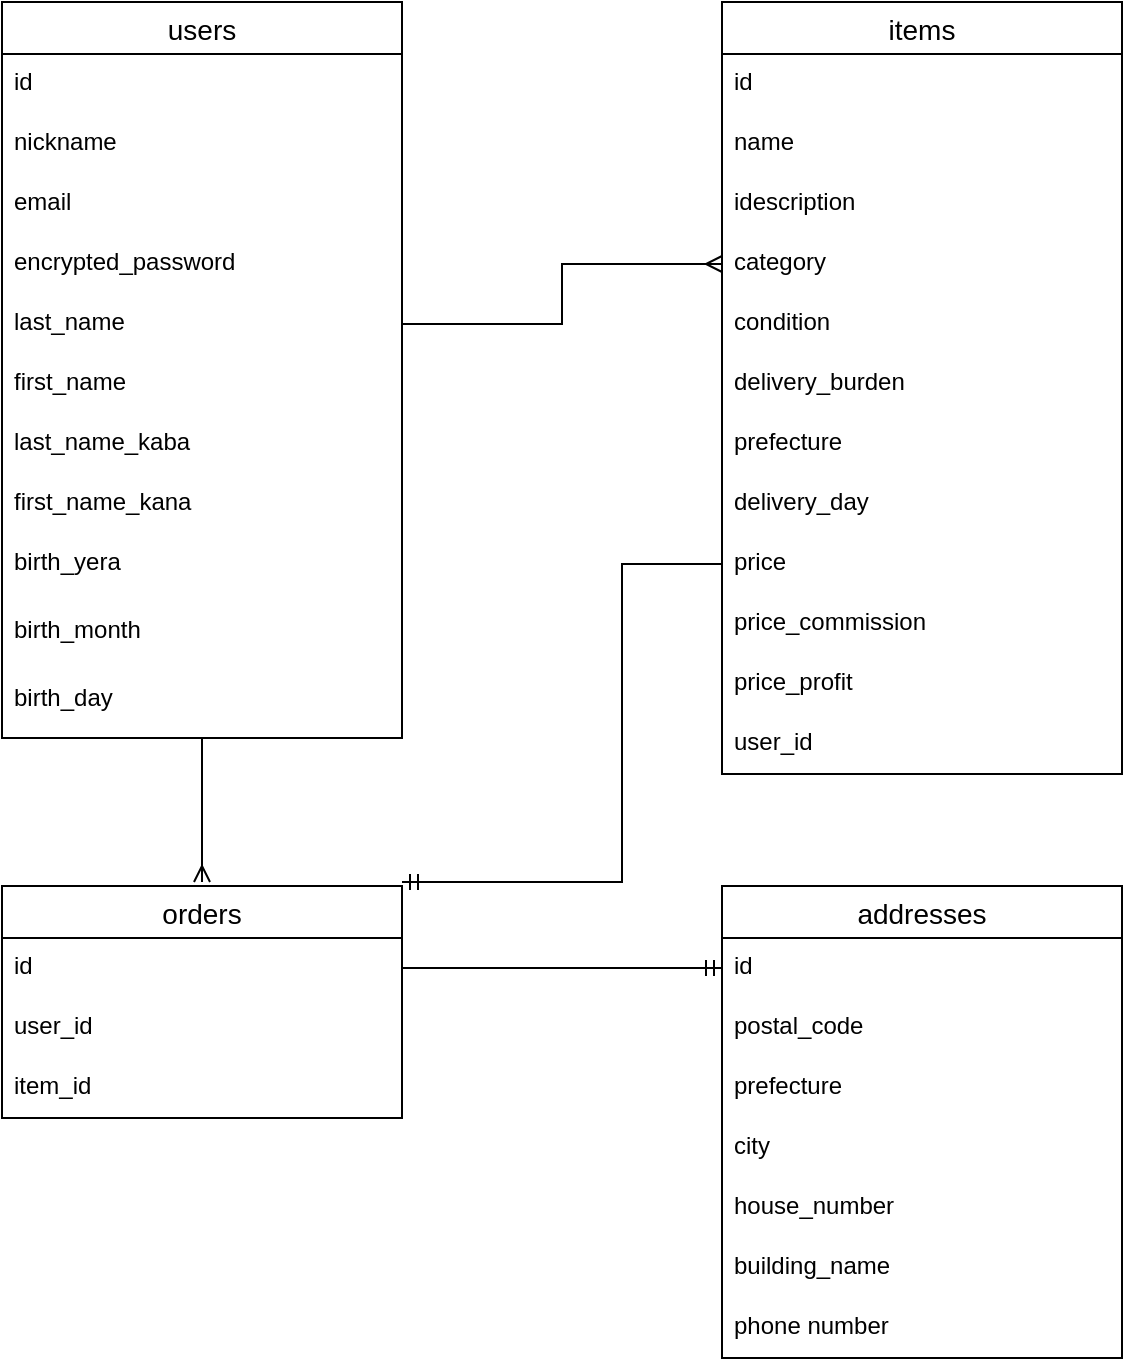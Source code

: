 <mxfile>
    <diagram id="GLSWFOyYnCAUCxOnwlXI" name="ページ1">
        <mxGraphModel dx="494" dy="556" grid="1" gridSize="10" guides="1" tooltips="1" connect="1" arrows="1" fold="1" page="1" pageScale="1" pageWidth="827" pageHeight="1169" math="0" shadow="0">
            <root>
                <mxCell id="0"/>
                <mxCell id="1" parent="0"/>
                <mxCell id="156" style="edgeStyle=orthogonalEdgeStyle;rounded=0;orthogonalLoop=1;jettySize=auto;html=1;endArrow=ERmany;endFill=0;" parent="1" source="63" edge="1">
                    <mxGeometry relative="1" as="geometry">
                        <mxPoint x="180" y="480" as="targetPoint"/>
                    </mxGeometry>
                </mxCell>
                <mxCell id="63" value="users" style="swimlane;fontStyle=0;childLayout=stackLayout;horizontal=1;startSize=26;horizontalStack=0;resizeParent=1;resizeParentMax=0;resizeLast=0;collapsible=1;marginBottom=0;align=center;fontSize=14;" parent="1" vertex="1">
                    <mxGeometry x="80" y="40" width="200" height="368" as="geometry">
                        <mxRectangle x="80" y="40" width="70" height="26" as="alternateBounds"/>
                    </mxGeometry>
                </mxCell>
                <mxCell id="157" value="id" style="text;strokeColor=none;fillColor=none;spacingLeft=4;spacingRight=4;overflow=hidden;rotatable=0;points=[[0,0.5],[1,0.5]];portConstraint=eastwest;fontSize=12;" parent="63" vertex="1">
                    <mxGeometry y="26" width="200" height="30" as="geometry"/>
                </mxCell>
                <mxCell id="116" value="nickname" style="text;strokeColor=none;fillColor=none;spacingLeft=4;spacingRight=4;overflow=hidden;rotatable=0;points=[[0,0.5],[1,0.5]];portConstraint=eastwest;fontSize=12;" parent="63" vertex="1">
                    <mxGeometry y="56" width="200" height="30" as="geometry"/>
                </mxCell>
                <mxCell id="64" value="email" style="text;strokeColor=none;fillColor=none;spacingLeft=4;spacingRight=4;overflow=hidden;rotatable=0;points=[[0,0.5],[1,0.5]];portConstraint=eastwest;fontSize=12;" parent="63" vertex="1">
                    <mxGeometry y="86" width="200" height="30" as="geometry"/>
                </mxCell>
                <mxCell id="123" value="encrypted_password" style="text;strokeColor=none;fillColor=none;spacingLeft=4;spacingRight=4;overflow=hidden;rotatable=0;points=[[0,0.5],[1,0.5]];portConstraint=eastwest;fontSize=12;" parent="63" vertex="1">
                    <mxGeometry y="116" width="200" height="30" as="geometry"/>
                </mxCell>
                <mxCell id="115" value="last_name" style="text;strokeColor=none;fillColor=none;spacingLeft=4;spacingRight=4;overflow=hidden;rotatable=0;points=[[0,0.5],[1,0.5]];portConstraint=eastwest;fontSize=12;" parent="63" vertex="1">
                    <mxGeometry y="146" width="200" height="30" as="geometry"/>
                </mxCell>
                <mxCell id="163" value="first_name" style="text;strokeColor=none;fillColor=none;spacingLeft=4;spacingRight=4;overflow=hidden;rotatable=0;points=[[0,0.5],[1,0.5]];portConstraint=eastwest;fontSize=12;" parent="63" vertex="1">
                    <mxGeometry y="176" width="200" height="30" as="geometry"/>
                </mxCell>
                <mxCell id="117" value="last_name_kaba" style="text;strokeColor=none;fillColor=none;spacingLeft=4;spacingRight=4;overflow=hidden;rotatable=0;points=[[0,0.5],[1,0.5]];portConstraint=eastwest;fontSize=12;" parent="63" vertex="1">
                    <mxGeometry y="206" width="200" height="30" as="geometry"/>
                </mxCell>
                <mxCell id="118" value="first_name_kana" style="text;strokeColor=none;fillColor=none;spacingLeft=4;spacingRight=4;overflow=hidden;rotatable=0;points=[[0,0.5],[1,0.5]];portConstraint=eastwest;fontSize=12;" parent="63" vertex="1">
                    <mxGeometry y="236" width="200" height="30" as="geometry"/>
                </mxCell>
                <mxCell id="167" value="birth_yera" style="text;strokeColor=none;fillColor=none;spacingLeft=4;spacingRight=4;overflow=hidden;rotatable=0;points=[[0,0.5],[1,0.5]];portConstraint=eastwest;fontSize=12;" vertex="1" parent="63">
                    <mxGeometry y="266" width="200" height="34" as="geometry"/>
                </mxCell>
                <mxCell id="168" value="birth_month" style="text;strokeColor=none;fillColor=none;spacingLeft=4;spacingRight=4;overflow=hidden;rotatable=0;points=[[0,0.5],[1,0.5]];portConstraint=eastwest;fontSize=12;" vertex="1" parent="63">
                    <mxGeometry y="300" width="200" height="34" as="geometry"/>
                </mxCell>
                <mxCell id="66" value="birth_day" style="text;strokeColor=none;fillColor=none;spacingLeft=4;spacingRight=4;overflow=hidden;rotatable=0;points=[[0,0.5],[1,0.5]];portConstraint=eastwest;fontSize=12;" parent="63" vertex="1">
                    <mxGeometry y="334" width="200" height="34" as="geometry"/>
                </mxCell>
                <mxCell id="124" value="items" style="swimlane;fontStyle=0;childLayout=stackLayout;horizontal=1;startSize=26;horizontalStack=0;resizeParent=1;resizeParentMax=0;resizeLast=0;collapsible=1;marginBottom=0;align=center;fontSize=14;" parent="1" vertex="1">
                    <mxGeometry x="440" y="40" width="200" height="386" as="geometry">
                        <mxRectangle x="440" y="40" width="70" height="26" as="alternateBounds"/>
                    </mxGeometry>
                </mxCell>
                <mxCell id="158" value="id" style="text;strokeColor=none;fillColor=none;spacingLeft=4;spacingRight=4;overflow=hidden;rotatable=0;points=[[0,0.5],[1,0.5]];portConstraint=eastwest;fontSize=12;" parent="124" vertex="1">
                    <mxGeometry y="26" width="200" height="30" as="geometry"/>
                </mxCell>
                <mxCell id="125" value="name" style="text;strokeColor=none;fillColor=none;spacingLeft=4;spacingRight=4;overflow=hidden;rotatable=0;points=[[0,0.5],[1,0.5]];portConstraint=eastwest;fontSize=12;" parent="124" vertex="1">
                    <mxGeometry y="56" width="200" height="30" as="geometry"/>
                </mxCell>
                <mxCell id="126" value="idescription" style="text;strokeColor=none;fillColor=none;spacingLeft=4;spacingRight=4;overflow=hidden;rotatable=0;points=[[0,0.5],[1,0.5]];portConstraint=eastwest;fontSize=12;" parent="124" vertex="1">
                    <mxGeometry y="86" width="200" height="30" as="geometry"/>
                </mxCell>
                <mxCell id="128" value="category" style="text;strokeColor=none;fillColor=none;spacingLeft=4;spacingRight=4;overflow=hidden;rotatable=0;points=[[0,0.5],[1,0.5]];portConstraint=eastwest;fontSize=12;" parent="124" vertex="1">
                    <mxGeometry y="116" width="200" height="30" as="geometry"/>
                </mxCell>
                <mxCell id="162" value="condition" style="text;strokeColor=none;fillColor=none;spacingLeft=4;spacingRight=4;overflow=hidden;rotatable=0;points=[[0,0.5],[1,0.5]];portConstraint=eastwest;fontSize=12;" parent="124" vertex="1">
                    <mxGeometry y="146" width="200" height="30" as="geometry"/>
                </mxCell>
                <mxCell id="129" value="delivery_burden" style="text;strokeColor=none;fillColor=none;spacingLeft=4;spacingRight=4;overflow=hidden;rotatable=0;points=[[0,0.5],[1,0.5]];portConstraint=eastwest;fontSize=12;" parent="124" vertex="1">
                    <mxGeometry y="176" width="200" height="30" as="geometry"/>
                </mxCell>
                <mxCell id="130" value="prefecture" style="text;strokeColor=none;fillColor=none;spacingLeft=4;spacingRight=4;overflow=hidden;rotatable=0;points=[[0,0.5],[1,0.5]];portConstraint=eastwest;fontSize=12;" parent="124" vertex="1">
                    <mxGeometry y="206" width="200" height="30" as="geometry"/>
                </mxCell>
                <mxCell id="131" value="delivery_day" style="text;strokeColor=none;fillColor=none;spacingLeft=4;spacingRight=4;overflow=hidden;rotatable=0;points=[[0,0.5],[1,0.5]];portConstraint=eastwest;fontSize=12;" parent="124" vertex="1">
                    <mxGeometry y="236" width="200" height="30" as="geometry"/>
                </mxCell>
                <mxCell id="132" value="price" style="text;strokeColor=none;fillColor=none;spacingLeft=4;spacingRight=4;overflow=hidden;rotatable=0;points=[[0,0.5],[1,0.5]];portConstraint=eastwest;fontSize=12;" parent="124" vertex="1">
                    <mxGeometry y="266" width="200" height="30" as="geometry"/>
                </mxCell>
                <mxCell id="147" value="price_commission" style="text;strokeColor=none;fillColor=none;spacingLeft=4;spacingRight=4;overflow=hidden;rotatable=0;points=[[0,0.5],[1,0.5]];portConstraint=eastwest;fontSize=12;" parent="124" vertex="1">
                    <mxGeometry y="296" width="200" height="30" as="geometry"/>
                </mxCell>
                <mxCell id="166" value="price_profit" style="text;strokeColor=none;fillColor=none;spacingLeft=4;spacingRight=4;overflow=hidden;rotatable=0;points=[[0,0.5],[1,0.5]];portConstraint=eastwest;fontSize=12;" parent="124" vertex="1">
                    <mxGeometry y="326" width="200" height="30" as="geometry"/>
                </mxCell>
                <mxCell id="150" value="user_id" style="text;strokeColor=none;fillColor=none;spacingLeft=4;spacingRight=4;overflow=hidden;rotatable=0;points=[[0,0.5],[1,0.5]];portConstraint=eastwest;fontSize=12;" parent="124" vertex="1">
                    <mxGeometry y="356" width="200" height="30" as="geometry"/>
                </mxCell>
                <mxCell id="135" value="orders" style="swimlane;fontStyle=0;childLayout=stackLayout;horizontal=1;startSize=26;horizontalStack=0;resizeParent=1;resizeParentMax=0;resizeLast=0;collapsible=1;marginBottom=0;align=center;fontSize=14;" parent="1" vertex="1">
                    <mxGeometry x="80" y="482" width="200" height="116" as="geometry">
                        <mxRectangle x="120" y="850" width="100" height="26" as="alternateBounds"/>
                    </mxGeometry>
                </mxCell>
                <mxCell id="136" value="id" style="text;strokeColor=none;fillColor=none;spacingLeft=4;spacingRight=4;overflow=hidden;rotatable=0;points=[[0,0.5],[1,0.5]];portConstraint=eastwest;fontSize=12;" parent="135" vertex="1">
                    <mxGeometry y="26" width="200" height="30" as="geometry"/>
                </mxCell>
                <mxCell id="151" value="user_id" style="text;strokeColor=none;fillColor=none;spacingLeft=4;spacingRight=4;overflow=hidden;rotatable=0;points=[[0,0.5],[1,0.5]];portConstraint=eastwest;fontSize=12;" parent="135" vertex="1">
                    <mxGeometry y="56" width="200" height="30" as="geometry"/>
                </mxCell>
                <mxCell id="152" value="item_id" style="text;strokeColor=none;fillColor=none;spacingLeft=4;spacingRight=4;overflow=hidden;rotatable=0;points=[[0,0.5],[1,0.5]];portConstraint=eastwest;fontSize=12;" parent="135" vertex="1">
                    <mxGeometry y="86" width="200" height="30" as="geometry"/>
                </mxCell>
                <mxCell id="139" value="addresses" style="swimlane;fontStyle=0;childLayout=stackLayout;horizontal=1;startSize=26;horizontalStack=0;resizeParent=1;resizeParentMax=0;resizeLast=0;collapsible=1;marginBottom=0;align=center;fontSize=14;" parent="1" vertex="1">
                    <mxGeometry x="440" y="482" width="200" height="236" as="geometry"/>
                </mxCell>
                <mxCell id="140" value="id" style="text;strokeColor=none;fillColor=none;spacingLeft=4;spacingRight=4;overflow=hidden;rotatable=0;points=[[0,0.5],[1,0.5]];portConstraint=eastwest;fontSize=12;" parent="139" vertex="1">
                    <mxGeometry y="26" width="200" height="30" as="geometry"/>
                </mxCell>
                <mxCell id="160" value="postal_code&#10;" style="text;strokeColor=none;fillColor=none;spacingLeft=4;spacingRight=4;overflow=hidden;rotatable=0;points=[[0,0.5],[1,0.5]];portConstraint=eastwest;fontSize=12;" parent="139" vertex="1">
                    <mxGeometry y="56" width="200" height="30" as="geometry"/>
                </mxCell>
                <mxCell id="142" value="prefecture" style="text;strokeColor=none;fillColor=none;spacingLeft=4;spacingRight=4;overflow=hidden;rotatable=0;points=[[0,0.5],[1,0.5]];portConstraint=eastwest;fontSize=12;" parent="139" vertex="1">
                    <mxGeometry y="86" width="200" height="30" as="geometry"/>
                </mxCell>
                <mxCell id="144" value="city" style="text;strokeColor=none;fillColor=none;spacingLeft=4;spacingRight=4;overflow=hidden;rotatable=0;points=[[0,0.5],[1,0.5]];portConstraint=eastwest;fontSize=12;" parent="139" vertex="1">
                    <mxGeometry y="116" width="200" height="30" as="geometry"/>
                </mxCell>
                <mxCell id="145" value="house_number" style="text;strokeColor=none;fillColor=none;spacingLeft=4;spacingRight=4;overflow=hidden;rotatable=0;points=[[0,0.5],[1,0.5]];portConstraint=eastwest;fontSize=12;" parent="139" vertex="1">
                    <mxGeometry y="146" width="200" height="30" as="geometry"/>
                </mxCell>
                <mxCell id="146" value="building_name" style="text;strokeColor=none;fillColor=none;spacingLeft=4;spacingRight=4;overflow=hidden;rotatable=0;points=[[0,0.5],[1,0.5]];portConstraint=eastwest;fontSize=12;" parent="139" vertex="1">
                    <mxGeometry y="176" width="200" height="30" as="geometry"/>
                </mxCell>
                <mxCell id="153" value="phone number" style="text;strokeColor=none;fillColor=none;spacingLeft=4;spacingRight=4;overflow=hidden;rotatable=0;points=[[0,0.5],[1,0.5]];portConstraint=eastwest;fontSize=12;" parent="139" vertex="1">
                    <mxGeometry y="206" width="200" height="30" as="geometry"/>
                </mxCell>
                <mxCell id="WO_LdP1uGnLBT-2_zF9t-171" style="edgeStyle=orthogonalEdgeStyle;orthogonalLoop=1;jettySize=auto;html=1;endArrow=ERmandOne;endFill=0;entryX=0;entryY=0.5;entryDx=0;entryDy=0;" parent="1" source="136" target="140" edge="1">
                    <mxGeometry relative="1" as="geometry">
                        <mxPoint x="430" y="523" as="targetPoint"/>
                        <Array as="points"/>
                    </mxGeometry>
                </mxCell>
                <mxCell id="164" style="edgeStyle=orthogonalEdgeStyle;rounded=0;orthogonalLoop=1;jettySize=auto;html=1;exitX=1;exitY=0.5;exitDx=0;exitDy=0;entryX=0;entryY=0.5;entryDx=0;entryDy=0;endArrow=ERmany;endFill=0;" parent="1" source="115" target="128" edge="1">
                    <mxGeometry relative="1" as="geometry"/>
                </mxCell>
                <mxCell id="165" style="edgeStyle=orthogonalEdgeStyle;rounded=0;orthogonalLoop=1;jettySize=auto;html=1;endArrow=ERmandOne;endFill=0;startArrow=none;startFill=0;exitX=0;exitY=0.5;exitDx=0;exitDy=0;" parent="1" edge="1" source="132">
                    <mxGeometry relative="1" as="geometry">
                        <mxPoint x="280" y="480" as="targetPoint"/>
                        <mxPoint x="430" y="321" as="sourcePoint"/>
                        <Array as="points">
                            <mxPoint x="390" y="321"/>
                            <mxPoint x="390" y="480"/>
                        </Array>
                    </mxGeometry>
                </mxCell>
            </root>
        </mxGraphModel>
    </diagram>
</mxfile>